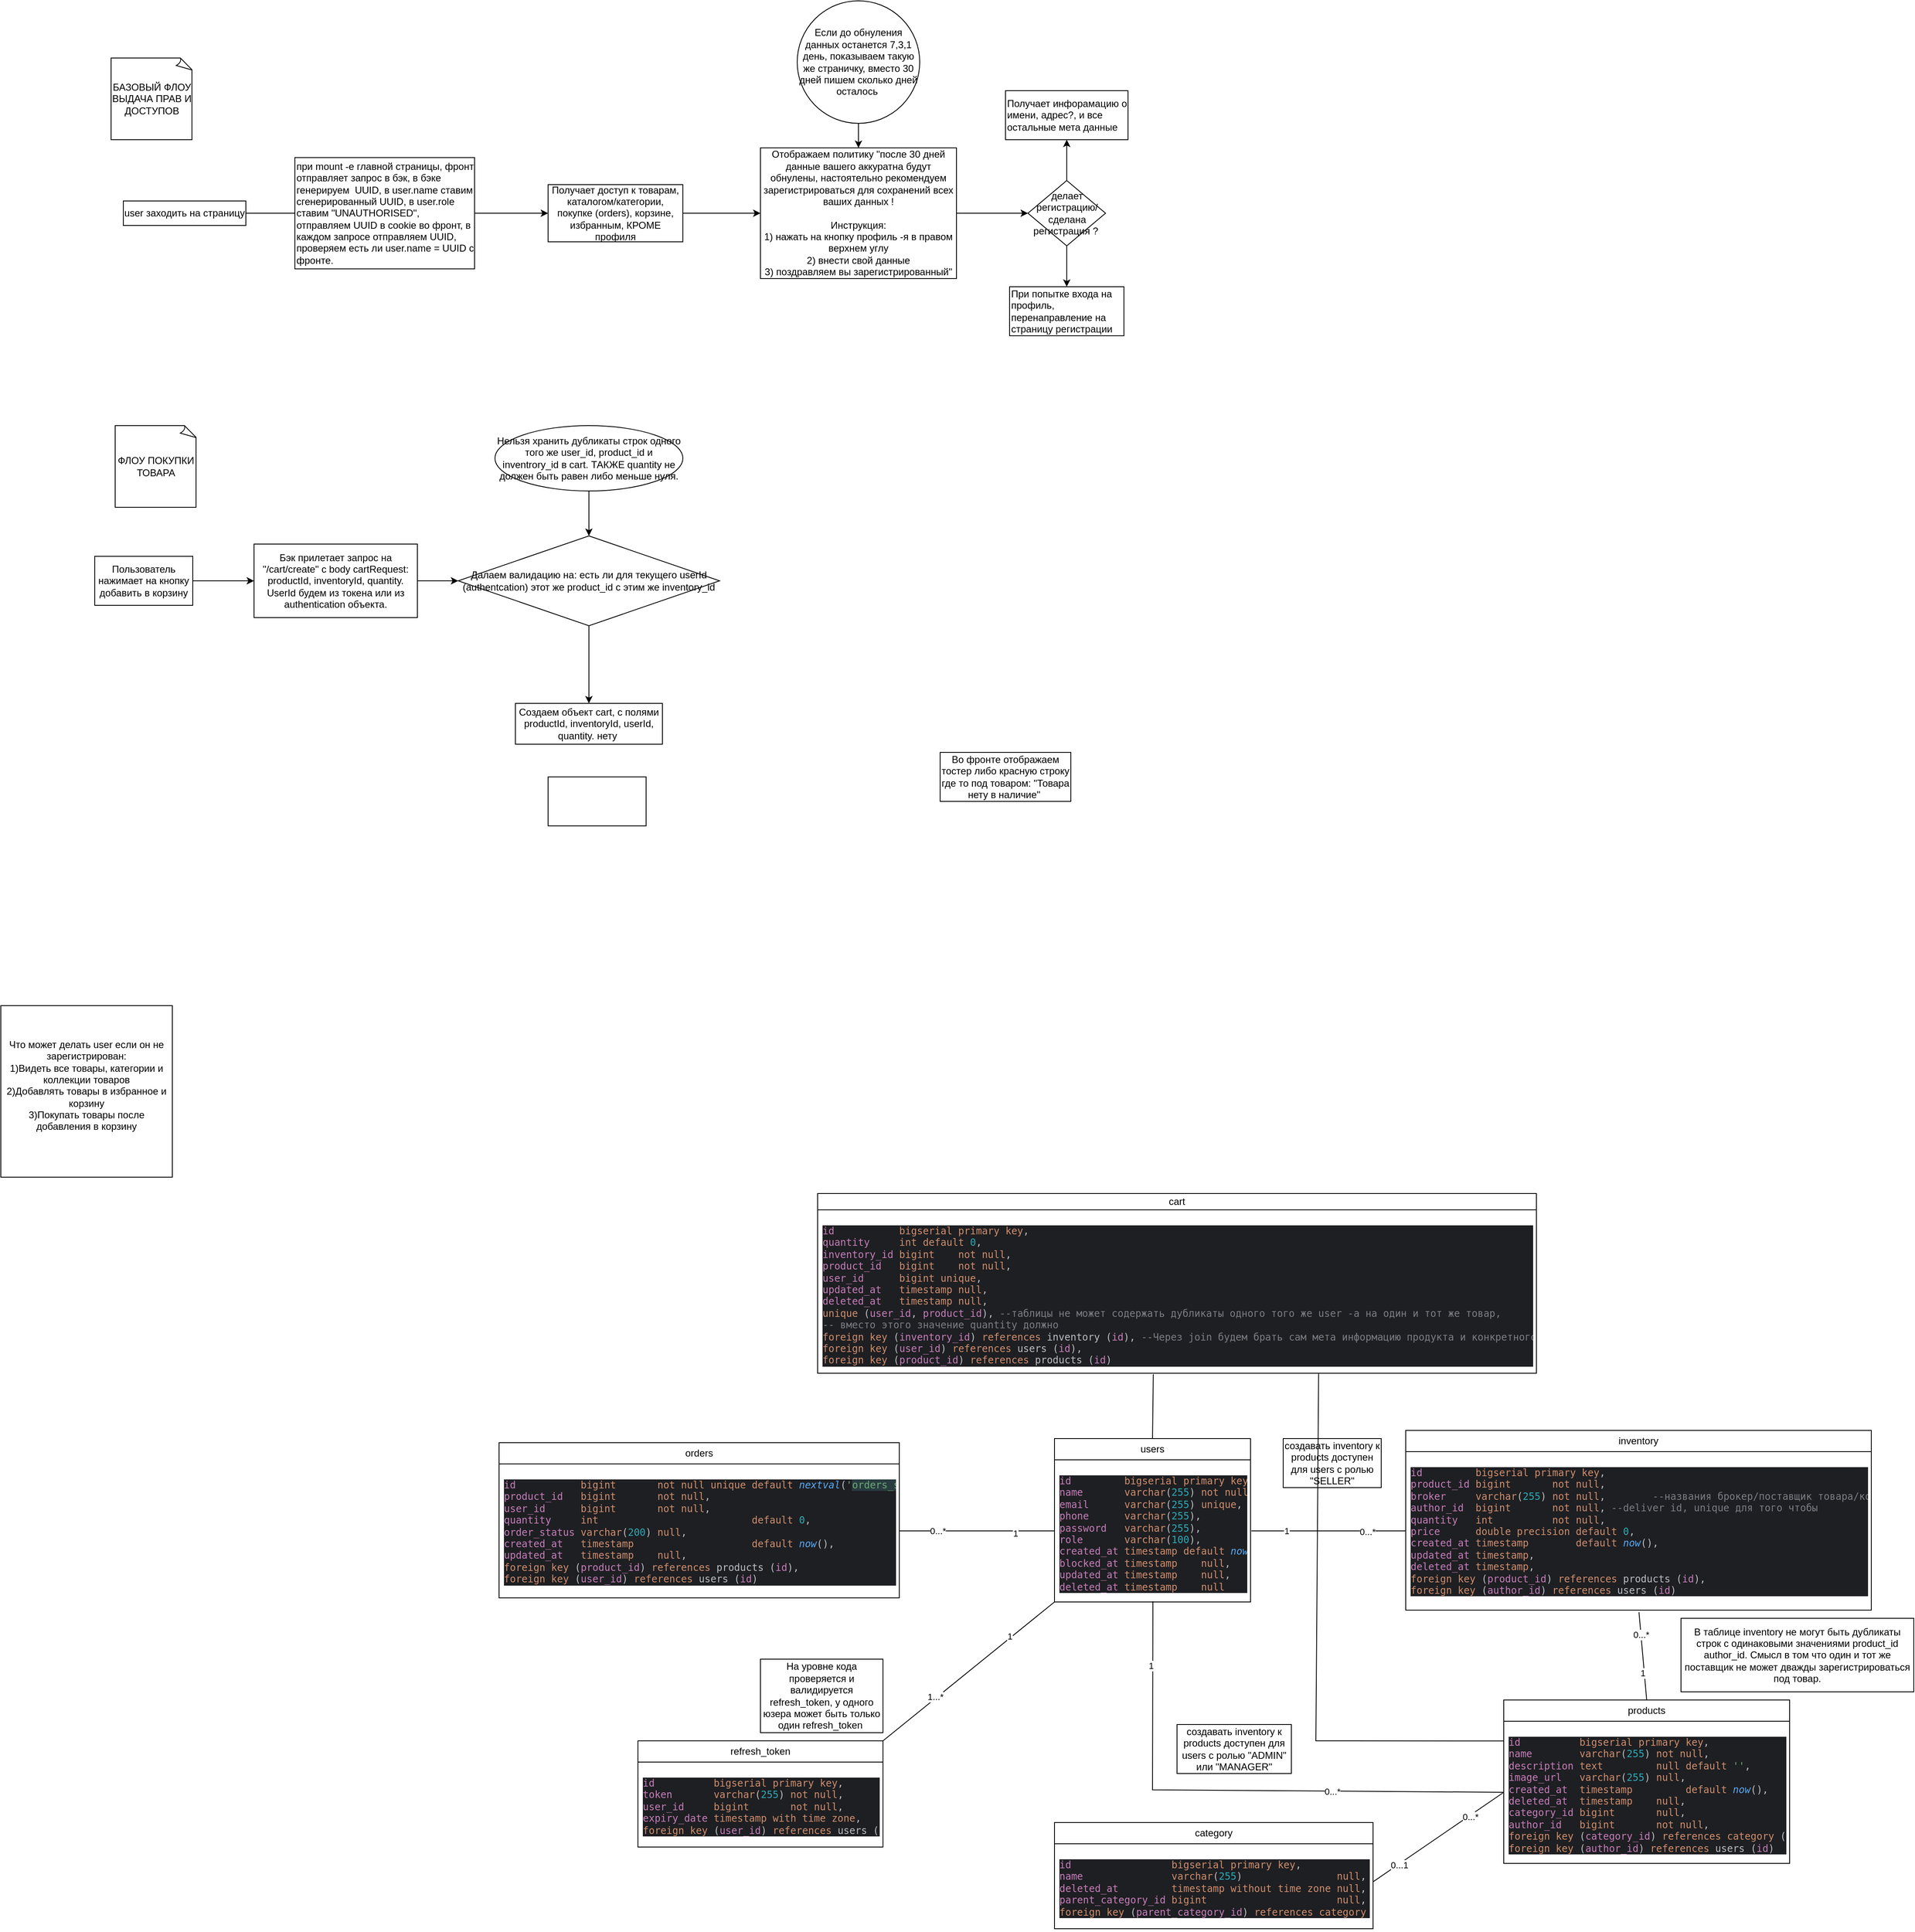 <mxfile version="27.1.1">
  <diagram name="Страница — 1" id="8MGVT2S6RMyuHNywXTan">
    <mxGraphModel dx="2333" dy="3056" grid="1" gridSize="10" guides="1" tooltips="1" connect="1" arrows="1" fold="1" page="1" pageScale="1" pageWidth="827" pageHeight="1169" math="0" shadow="0">
      <root>
        <mxCell id="0" />
        <mxCell id="1" parent="0" />
        <mxCell id="n48tOo-S1rUGBAmjSHUs-1" value="users" style="swimlane;fontStyle=0;childLayout=stackLayout;horizontal=1;startSize=26;fillColor=none;horizontalStack=0;resizeParent=1;resizeParentMax=0;resizeLast=0;collapsible=1;marginBottom=0;whiteSpace=wrap;html=1;" parent="1" vertex="1">
          <mxGeometry x="730" y="580" width="240" height="200" as="geometry" />
        </mxCell>
        <mxCell id="n48tOo-S1rUGBAmjSHUs-2" value="&lt;div style=&quot;background-color:#1e1f22;color:#bcbec4&quot;&gt;&lt;pre style=&quot;font-family:&#39;JetBrains Mono&#39;,monospace;font-size:9,0pt;&quot;&gt;&lt;span style=&quot;color:#c77dbb;&quot;&gt;id         &lt;/span&gt;&lt;span style=&quot;color:#cf8e6d;&quot;&gt;bigserial primary key&lt;/span&gt;,&lt;br&gt;&lt;span style=&quot;color:#c77dbb;&quot;&gt;name       &lt;/span&gt;&lt;span style=&quot;color:#cf8e6d;&quot;&gt;varchar&lt;/span&gt;(&lt;span style=&quot;color:#2aacb8;&quot;&gt;255&lt;/span&gt;) &lt;span style=&quot;color:#cf8e6d;&quot;&gt;not null&lt;/span&gt;,&lt;br&gt;&lt;span style=&quot;color:#c77dbb;&quot;&gt;email      &lt;/span&gt;&lt;span style=&quot;color:#cf8e6d;&quot;&gt;varchar&lt;/span&gt;(&lt;span style=&quot;color:#2aacb8;&quot;&gt;255&lt;/span&gt;) &lt;span style=&quot;color:#cf8e6d;&quot;&gt;unique&lt;/span&gt;,&lt;br&gt;&lt;span style=&quot;color:#c77dbb;&quot;&gt;phone      &lt;/span&gt;&lt;span style=&quot;color:#cf8e6d;&quot;&gt;varchar&lt;/span&gt;(&lt;span style=&quot;color:#2aacb8;&quot;&gt;255&lt;/span&gt;),&lt;br&gt;&lt;span style=&quot;color:#c77dbb;&quot;&gt;password   &lt;/span&gt;&lt;span style=&quot;color:#cf8e6d;&quot;&gt;varchar&lt;/span&gt;(&lt;span style=&quot;color:#2aacb8;&quot;&gt;255&lt;/span&gt;),&lt;br&gt;&lt;span style=&quot;color:#c77dbb;&quot;&gt;role       &lt;/span&gt;&lt;span style=&quot;color:#cf8e6d;&quot;&gt;varchar&lt;/span&gt;(&lt;span style=&quot;color:#2aacb8;&quot;&gt;100&lt;/span&gt;),&lt;br&gt;&lt;span style=&quot;color:#c77dbb;&quot;&gt;created_at &lt;/span&gt;&lt;span style=&quot;color:#cf8e6d;&quot;&gt;timestamp default &lt;/span&gt;&lt;span style=&quot;color:#57aaf7;font-style:italic;&quot;&gt;now&lt;/span&gt;(),&lt;br&gt;&lt;span style=&quot;color:#c77dbb;&quot;&gt;blocked_at &lt;/span&gt;&lt;span style=&quot;color:#cf8e6d;&quot;&gt;timestamp    null&lt;/span&gt;,&lt;br&gt;&lt;span style=&quot;color:#c77dbb;&quot;&gt;updated_at &lt;/span&gt;&lt;span style=&quot;color:#cf8e6d;&quot;&gt;timestamp    null&lt;/span&gt;,&lt;br&gt;&lt;span style=&quot;color:#c77dbb;&quot;&gt;deleted_at &lt;/span&gt;&lt;span style=&quot;color:#cf8e6d;&quot;&gt;timestamp    null&lt;/span&gt;&lt;/pre&gt;&lt;/div&gt;" style="text;strokeColor=none;fillColor=none;align=left;verticalAlign=top;spacingLeft=4;spacingRight=4;overflow=hidden;rotatable=0;points=[[0,0.5],[1,0.5]];portConstraint=eastwest;whiteSpace=wrap;html=1;" parent="n48tOo-S1rUGBAmjSHUs-1" vertex="1">
          <mxGeometry y="26" width="240" height="174" as="geometry" />
        </mxCell>
        <mxCell id="n48tOo-S1rUGBAmjSHUs-5" value="inventory" style="swimlane;fontStyle=0;childLayout=stackLayout;horizontal=1;startSize=26;fillColor=none;horizontalStack=0;resizeParent=1;resizeParentMax=0;resizeLast=0;collapsible=1;marginBottom=0;whiteSpace=wrap;html=1;" parent="1" vertex="1">
          <mxGeometry x="1160" y="570" width="570" height="220" as="geometry" />
        </mxCell>
        <mxCell id="n48tOo-S1rUGBAmjSHUs-6" value="&lt;div style=&quot;background-color: rgb(30, 31, 34); color: rgb(188, 190, 196);&quot;&gt;&lt;pre style=&quot;font-family:&#39;JetBrains Mono&#39;,monospace;font-size:9,0pt;&quot;&gt;&lt;div style=&quot;background-color: rgb(30, 31, 34); color: rgb(188, 190, 196);&quot;&gt;&lt;pre style=&quot;font-family:&#39;JetBrains Mono&#39;,monospace;font-size:9,0pt;&quot;&gt;&lt;span style=&quot;color: rgb(199, 125, 187);&quot;&gt;id         &lt;/span&gt;&lt;span style=&quot;color: rgb(207, 142, 109);&quot;&gt;bigserial primary key&lt;/span&gt;,&lt;br&gt;&lt;span style=&quot;color: rgb(199, 125, 187);&quot;&gt;product_id &lt;/span&gt;&lt;span style=&quot;color: rgb(207, 142, 109);&quot;&gt;bigint       not null&lt;/span&gt;,&lt;br&gt;&lt;span style=&quot;color: rgb(199, 125, 187);&quot;&gt;broker     &lt;/span&gt;&lt;span style=&quot;color: rgb(207, 142, 109);&quot;&gt;varchar&lt;/span&gt;(&lt;span style=&quot;color: rgb(42, 172, 184);&quot;&gt;255&lt;/span&gt;) &lt;span style=&quot;color: rgb(207, 142, 109);&quot;&gt;not null&lt;/span&gt;,        &lt;span style=&quot;color: rgb(122, 126, 133);&quot;&gt;--названия брокер/поставщик товара/компания&lt;br&gt;&lt;/span&gt;&lt;span style=&quot;color: rgb(199, 125, 187);&quot;&gt;author_id  &lt;/span&gt;&lt;span style=&quot;color: rgb(207, 142, 109);&quot;&gt;bigint       not null&lt;/span&gt;, &lt;span style=&quot;color: rgb(122, 126, 133);&quot;&gt;--deliver id, unique для того чтобы&lt;br&gt;&lt;/span&gt;&lt;span style=&quot;color: rgb(199, 125, 187);&quot;&gt;quantity   &lt;/span&gt;&lt;span style=&quot;color: rgb(207, 142, 109);&quot;&gt;int          not null&lt;/span&gt;,&lt;br&gt;&lt;span style=&quot;color: rgb(199, 125, 187);&quot;&gt;price      &lt;/span&gt;&lt;span style=&quot;color: rgb(207, 142, 109);&quot;&gt;double precision default &lt;/span&gt;&lt;span style=&quot;color: rgb(42, 172, 184);&quot;&gt;0&lt;/span&gt;,&lt;br&gt;&lt;span style=&quot;color: rgb(199, 125, 187);&quot;&gt;created_at &lt;/span&gt;&lt;span style=&quot;color: rgb(207, 142, 109);&quot;&gt;timestamp        default &lt;/span&gt;&lt;span style=&quot;color: rgb(87, 170, 247); font-style: italic;&quot;&gt;now&lt;/span&gt;(),&lt;br&gt;&lt;span style=&quot;color: rgb(199, 125, 187);&quot;&gt;updated_at &lt;/span&gt;&lt;span style=&quot;color: rgb(207, 142, 109);&quot;&gt;timestamp&lt;/span&gt;,&lt;br&gt;&lt;span style=&quot;color: rgb(199, 125, 187);&quot;&gt;deleted_at &lt;/span&gt;&lt;span style=&quot;color: rgb(207, 142, 109);&quot;&gt;timestamp&lt;/span&gt;,&lt;br&gt;&lt;span style=&quot;color: rgb(207, 142, 109);&quot;&gt;foreign key &lt;/span&gt;(&lt;span style=&quot;color: rgb(199, 125, 187);&quot;&gt;product_id&lt;/span&gt;) &lt;span style=&quot;color: rgb(207, 142, 109);&quot;&gt;references &lt;/span&gt;products (&lt;span style=&quot;color: rgb(199, 125, 187);&quot;&gt;id&lt;/span&gt;),&lt;br&gt;&lt;span style=&quot;color: rgb(207, 142, 109);&quot;&gt;foreign key &lt;/span&gt;(&lt;span style=&quot;color: rgb(199, 125, 187);&quot;&gt;author_id&lt;/span&gt;) &lt;span style=&quot;color: rgb(207, 142, 109);&quot;&gt;references &lt;/span&gt;users (&lt;span style=&quot;color: rgb(199, 125, 187);&quot;&gt;id&lt;/span&gt;)&lt;br&gt;&lt;/pre&gt;&lt;/div&gt;&lt;/pre&gt;&lt;/div&gt;" style="text;strokeColor=none;fillColor=none;align=left;verticalAlign=top;spacingLeft=4;spacingRight=4;overflow=hidden;rotatable=0;points=[[0,0.5],[1,0.5]];portConstraint=eastwest;whiteSpace=wrap;html=1;" parent="n48tOo-S1rUGBAmjSHUs-5" vertex="1">
          <mxGeometry y="26" width="570" height="194" as="geometry" />
        </mxCell>
        <mxCell id="n48tOo-S1rUGBAmjSHUs-9" value="" style="endArrow=none;html=1;rounded=0;entryX=0;entryY=0.5;entryDx=0;entryDy=0;exitX=1;exitY=0.5;exitDx=0;exitDy=0;" parent="1" target="n48tOo-S1rUGBAmjSHUs-6" edge="1">
          <mxGeometry width="50" height="50" relative="1" as="geometry">
            <mxPoint x="971" y="693" as="sourcePoint" />
            <mxPoint x="1161" y="703" as="targetPoint" />
          </mxGeometry>
        </mxCell>
        <mxCell id="n48tOo-S1rUGBAmjSHUs-11" value="0...*" style="edgeLabel;html=1;align=center;verticalAlign=middle;resizable=0;points=[];" parent="n48tOo-S1rUGBAmjSHUs-9" vertex="1" connectable="0">
          <mxGeometry x="0.503" y="-1" relative="1" as="geometry">
            <mxPoint as="offset" />
          </mxGeometry>
        </mxCell>
        <mxCell id="CAyCC45538xayjlcrZlc-17" value="1" style="edgeLabel;html=1;align=center;verticalAlign=middle;resizable=0;points=[];" parent="n48tOo-S1rUGBAmjSHUs-9" vertex="1" connectable="0">
          <mxGeometry x="-0.552" relative="1" as="geometry">
            <mxPoint as="offset" />
          </mxGeometry>
        </mxCell>
        <mxCell id="n48tOo-S1rUGBAmjSHUs-12" value="category" style="swimlane;fontStyle=0;childLayout=stackLayout;horizontal=1;startSize=26;fillColor=none;horizontalStack=0;resizeParent=1;resizeParentMax=0;resizeLast=0;collapsible=1;marginBottom=0;whiteSpace=wrap;html=1;" parent="1" vertex="1">
          <mxGeometry x="730" y="1050" width="390" height="130" as="geometry" />
        </mxCell>
        <mxCell id="n48tOo-S1rUGBAmjSHUs-13" value="&lt;div style=&quot;background-color:#1e1f22;color:#bcbec4&quot;&gt;&lt;pre style=&quot;font-family:&#39;JetBrains Mono&#39;,monospace;font-size:9,0pt;&quot;&gt;&lt;span style=&quot;color:#c77dbb;&quot;&gt;id                 &lt;/span&gt;&lt;span style=&quot;color:#cf8e6d;&quot;&gt;bigserial primary key&lt;/span&gt;,&lt;br&gt;&lt;span style=&quot;color:#c77dbb;&quot;&gt;name               &lt;/span&gt;&lt;span style=&quot;color:#cf8e6d;&quot;&gt;varchar&lt;/span&gt;(&lt;span style=&quot;color:#2aacb8;&quot;&gt;255&lt;/span&gt;)                &lt;span style=&quot;color:#cf8e6d;&quot;&gt;null&lt;/span&gt;,&lt;br&gt;&lt;span style=&quot;color:#c77dbb;&quot;&gt;deleted_at         &lt;/span&gt;&lt;span style=&quot;color:#cf8e6d;&quot;&gt;timestamp without time zone null&lt;/span&gt;,&lt;br&gt;&lt;span style=&quot;color:#c77dbb;&quot;&gt;parent_category_id &lt;/span&gt;&lt;span style=&quot;color:#cf8e6d;&quot;&gt;bigint                      null&lt;/span&gt;,&lt;br&gt;&lt;span style=&quot;color:#cf8e6d;&quot;&gt;foreign key &lt;/span&gt;(&lt;span style=&quot;color:#c77dbb;&quot;&gt;parent_category_id&lt;/span&gt;) &lt;span style=&quot;color:#cf8e6d;&quot;&gt;references category &lt;/span&gt;(&lt;span style=&quot;color:#c77dbb;&quot;&gt;id&lt;/span&gt;)&lt;br&gt;&lt;/pre&gt;&lt;/div&gt;" style="text;strokeColor=none;fillColor=none;align=left;verticalAlign=top;spacingLeft=4;spacingRight=4;overflow=hidden;rotatable=0;points=[[0,0.5],[1,0.5]];portConstraint=eastwest;whiteSpace=wrap;html=1;" parent="n48tOo-S1rUGBAmjSHUs-12" vertex="1">
          <mxGeometry y="26" width="390" height="104" as="geometry" />
        </mxCell>
        <mxCell id="CAyCC45538xayjlcrZlc-1" value="products" style="swimlane;fontStyle=0;childLayout=stackLayout;horizontal=1;startSize=26;fillColor=none;horizontalStack=0;resizeParent=1;resizeParentMax=0;resizeLast=0;collapsible=1;marginBottom=0;whiteSpace=wrap;html=1;" parent="1" vertex="1">
          <mxGeometry x="1280" y="900" width="350" height="200" as="geometry" />
        </mxCell>
        <mxCell id="CAyCC45538xayjlcrZlc-2" value="&lt;div style=&quot;background-color:#1e1f22;color:#bcbec4&quot;&gt;&lt;pre style=&quot;font-family:&#39;JetBrains Mono&#39;,monospace;font-size:9,0pt;&quot;&gt;&lt;span style=&quot;color:#c77dbb;&quot;&gt;id          &lt;/span&gt;&lt;span style=&quot;color:#cf8e6d;&quot;&gt;bigserial primary key&lt;/span&gt;,&lt;br&gt;&lt;span style=&quot;color:#c77dbb;&quot;&gt;name        &lt;/span&gt;&lt;span style=&quot;color:#cf8e6d;&quot;&gt;varchar&lt;/span&gt;(&lt;span style=&quot;color:#2aacb8;&quot;&gt;255&lt;/span&gt;) &lt;span style=&quot;color:#cf8e6d;&quot;&gt;not null&lt;/span&gt;,&lt;br&gt;&lt;span style=&quot;color:#c77dbb;&quot;&gt;description &lt;/span&gt;&lt;span style=&quot;color:#cf8e6d;&quot;&gt;text         null default &lt;/span&gt;&lt;span style=&quot;color:#6aab73;&quot;&gt;&#39;&#39;&lt;/span&gt;,&lt;br&gt;&lt;span style=&quot;color:#c77dbb;&quot;&gt;image_url   &lt;/span&gt;&lt;span style=&quot;color:#cf8e6d;&quot;&gt;varchar&lt;/span&gt;(&lt;span style=&quot;color:#2aacb8;&quot;&gt;255&lt;/span&gt;) &lt;span style=&quot;color:#cf8e6d;&quot;&gt;null&lt;/span&gt;,&lt;br&gt;&lt;span style=&quot;color:#c77dbb;&quot;&gt;created_at  &lt;/span&gt;&lt;span style=&quot;color:#cf8e6d;&quot;&gt;timestamp         default &lt;/span&gt;&lt;span style=&quot;color:#57aaf7;font-style:italic;&quot;&gt;now&lt;/span&gt;(),&lt;br&gt;&lt;span style=&quot;color:#c77dbb;&quot;&gt;deleted_at  &lt;/span&gt;&lt;span style=&quot;color:#cf8e6d;&quot;&gt;timestamp    null&lt;/span&gt;,&lt;br&gt;&lt;span style=&quot;color:#c77dbb;&quot;&gt;category_id &lt;/span&gt;&lt;span style=&quot;color:#cf8e6d;&quot;&gt;bigint       null&lt;/span&gt;,&lt;br&gt;&lt;span style=&quot;color:#c77dbb;&quot;&gt;author_id   &lt;/span&gt;&lt;span style=&quot;color:#cf8e6d;&quot;&gt;bigint       not null&lt;/span&gt;,&lt;br&gt;&lt;span style=&quot;color:#cf8e6d;&quot;&gt;foreign key &lt;/span&gt;(&lt;span style=&quot;color:#c77dbb;&quot;&gt;category_id&lt;/span&gt;) &lt;span style=&quot;color:#cf8e6d;&quot;&gt;references category &lt;/span&gt;(&lt;span style=&quot;color:#c77dbb;&quot;&gt;id&lt;/span&gt;),&lt;br&gt;&lt;span style=&quot;color:#cf8e6d;&quot;&gt;foreign key &lt;/span&gt;(&lt;span style=&quot;color:#c77dbb;&quot;&gt;author_id&lt;/span&gt;) &lt;span style=&quot;color:#cf8e6d;&quot;&gt;references &lt;/span&gt;users (&lt;span style=&quot;color:#c77dbb;&quot;&gt;id&lt;/span&gt;)&lt;br&gt;&lt;/pre&gt;&lt;/div&gt;" style="text;strokeColor=none;fillColor=none;align=left;verticalAlign=top;spacingLeft=4;spacingRight=4;overflow=hidden;rotatable=0;points=[[0,0.5],[1,0.5]];portConstraint=eastwest;whiteSpace=wrap;html=1;" parent="CAyCC45538xayjlcrZlc-1" vertex="1">
          <mxGeometry y="26" width="350" height="174" as="geometry" />
        </mxCell>
        <mxCell id="CAyCC45538xayjlcrZlc-5" value="" style="endArrow=none;html=1;rounded=0;entryX=0.501;entryY=1.013;entryDx=0;entryDy=0;entryPerimeter=0;exitX=0.5;exitY=0;exitDx=0;exitDy=0;" parent="1" source="CAyCC45538xayjlcrZlc-1" target="n48tOo-S1rUGBAmjSHUs-6" edge="1">
          <mxGeometry width="50" height="50" relative="1" as="geometry">
            <mxPoint x="1390" y="870" as="sourcePoint" />
            <mxPoint x="1440" y="820" as="targetPoint" />
          </mxGeometry>
        </mxCell>
        <mxCell id="CAyCC45538xayjlcrZlc-6" value="0...*" style="edgeLabel;html=1;align=center;verticalAlign=middle;resizable=0;points=[];" parent="CAyCC45538xayjlcrZlc-5" vertex="1" connectable="0">
          <mxGeometry x="0.489" relative="1" as="geometry">
            <mxPoint as="offset" />
          </mxGeometry>
        </mxCell>
        <mxCell id="CAyCC45538xayjlcrZlc-10" value="1" style="edgeLabel;html=1;align=center;verticalAlign=middle;resizable=0;points=[];" parent="CAyCC45538xayjlcrZlc-5" vertex="1" connectable="0">
          <mxGeometry x="-0.381" y="2" relative="1" as="geometry">
            <mxPoint as="offset" />
          </mxGeometry>
        </mxCell>
        <mxCell id="CAyCC45538xayjlcrZlc-11" value="" style="endArrow=none;html=1;rounded=0;exitX=1.001;exitY=0.445;exitDx=0;exitDy=0;exitPerimeter=0;entryX=0;entryY=0.5;entryDx=0;entryDy=0;" parent="1" source="n48tOo-S1rUGBAmjSHUs-13" target="CAyCC45538xayjlcrZlc-2" edge="1">
          <mxGeometry width="50" height="50" relative="1" as="geometry">
            <mxPoint x="1180" y="1020" as="sourcePoint" />
            <mxPoint x="1230" y="970" as="targetPoint" />
          </mxGeometry>
        </mxCell>
        <mxCell id="CAyCC45538xayjlcrZlc-12" value="0...1" style="edgeLabel;html=1;align=center;verticalAlign=middle;resizable=0;points=[];" parent="CAyCC45538xayjlcrZlc-11" vertex="1" connectable="0">
          <mxGeometry x="-0.62" y="-1" relative="1" as="geometry">
            <mxPoint as="offset" />
          </mxGeometry>
        </mxCell>
        <mxCell id="CAyCC45538xayjlcrZlc-13" value="0...*" style="edgeLabel;html=1;align=center;verticalAlign=middle;resizable=0;points=[];" parent="CAyCC45538xayjlcrZlc-11" vertex="1" connectable="0">
          <mxGeometry x="0.477" y="-1" relative="1" as="geometry">
            <mxPoint as="offset" />
          </mxGeometry>
        </mxCell>
        <mxCell id="CAyCC45538xayjlcrZlc-14" value="" style="endArrow=none;html=1;rounded=0;entryX=0;entryY=0.5;entryDx=0;entryDy=0;exitX=0.502;exitY=0.995;exitDx=0;exitDy=0;exitPerimeter=0;" parent="1" source="n48tOo-S1rUGBAmjSHUs-2" target="CAyCC45538xayjlcrZlc-2" edge="1">
          <mxGeometry width="50" height="50" relative="1" as="geometry">
            <mxPoint x="960" y="940" as="sourcePoint" />
            <mxPoint x="1010" y="890" as="targetPoint" />
            <Array as="points">
              <mxPoint x="850" y="1010" />
            </Array>
          </mxGeometry>
        </mxCell>
        <mxCell id="CAyCC45538xayjlcrZlc-15" value="1" style="edgeLabel;html=1;align=center;verticalAlign=middle;resizable=0;points=[];" parent="CAyCC45538xayjlcrZlc-14" vertex="1" connectable="0">
          <mxGeometry x="-0.763" y="-3" relative="1" as="geometry">
            <mxPoint as="offset" />
          </mxGeometry>
        </mxCell>
        <mxCell id="CAyCC45538xayjlcrZlc-27" value="0...*" style="edgeLabel;html=1;align=center;verticalAlign=middle;resizable=0;points=[];" parent="CAyCC45538xayjlcrZlc-14" vertex="1" connectable="0">
          <mxGeometry x="0.363" relative="1" as="geometry">
            <mxPoint as="offset" />
          </mxGeometry>
        </mxCell>
        <mxCell id="CAyCC45538xayjlcrZlc-18" value="orders" style="swimlane;fontStyle=0;childLayout=stackLayout;horizontal=1;startSize=26;fillColor=none;horizontalStack=0;resizeParent=1;resizeParentMax=0;resizeLast=0;collapsible=1;marginBottom=0;whiteSpace=wrap;html=1;" parent="1" vertex="1">
          <mxGeometry x="50" y="585" width="490" height="190" as="geometry" />
        </mxCell>
        <mxCell id="CAyCC45538xayjlcrZlc-19" value="&lt;div style=&quot;background-color: rgb(30, 31, 34); color: rgb(188, 190, 196);&quot;&gt;&lt;pre style=&quot;font-family:&#39;JetBrains Mono&#39;,monospace;font-size:9,0pt;&quot;&gt;&lt;div style=&quot;background-color:#1e1f22;color:#bcbec4&quot;&gt;&lt;pre style=&quot;font-family:&#39;JetBrains Mono&#39;,monospace;font-size:9,0pt;&quot;&gt;&lt;span style=&quot;color:#c77dbb;&quot;&gt;id           &lt;/span&gt;&lt;span style=&quot;color:#cf8e6d;&quot;&gt;bigint       not null unique default &lt;/span&gt;&lt;span style=&quot;color:#57aaf7;font-style:italic;&quot;&gt;nextval&lt;/span&gt;(&lt;span style=&quot;color:#6aab73;&quot;&gt;&#39;&lt;/span&gt;&lt;span style=&quot;color:#6aab73;background-color:#293c40;&quot;&gt;orders_seq&lt;/span&gt;&lt;span style=&quot;color:#6aab73;&quot;&gt;&#39;&lt;/span&gt;),&lt;br&gt;&lt;span style=&quot;color:#c77dbb;&quot;&gt;product_id   &lt;/span&gt;&lt;span style=&quot;color:#cf8e6d;&quot;&gt;bigint       not null&lt;/span&gt;,&lt;br&gt;&lt;span style=&quot;color:#c77dbb;&quot;&gt;user_id      &lt;/span&gt;&lt;span style=&quot;color:#cf8e6d;&quot;&gt;bigint       not null&lt;/span&gt;,&lt;br&gt;&lt;span style=&quot;color:#c77dbb;&quot;&gt;quantity     &lt;/span&gt;&lt;span style=&quot;color:#cf8e6d;&quot;&gt;int                          default &lt;/span&gt;&lt;span style=&quot;color:#2aacb8;&quot;&gt;0&lt;/span&gt;,&lt;br&gt;&lt;span style=&quot;color:#c77dbb;&quot;&gt;order_status &lt;/span&gt;&lt;span style=&quot;color:#cf8e6d;&quot;&gt;varchar&lt;/span&gt;(&lt;span style=&quot;color:#2aacb8;&quot;&gt;200&lt;/span&gt;) &lt;span style=&quot;color:#cf8e6d;&quot;&gt;null&lt;/span&gt;,&lt;br&gt;&lt;span style=&quot;color:#c77dbb;&quot;&gt;created_at   &lt;/span&gt;&lt;span style=&quot;color:#cf8e6d;&quot;&gt;timestamp                    default &lt;/span&gt;&lt;span style=&quot;color:#57aaf7;font-style:italic;&quot;&gt;now&lt;/span&gt;(),&lt;br&gt;&lt;span style=&quot;color:#c77dbb;&quot;&gt;updated_at   &lt;/span&gt;&lt;span style=&quot;color:#cf8e6d;&quot;&gt;timestamp    null&lt;/span&gt;,&lt;br&gt;&lt;span style=&quot;color:#cf8e6d;&quot;&gt;foreign key &lt;/span&gt;(&lt;span style=&quot;color:#c77dbb;&quot;&gt;product_id&lt;/span&gt;) &lt;span style=&quot;color:#cf8e6d;&quot;&gt;references &lt;/span&gt;products (&lt;span style=&quot;color:#c77dbb;&quot;&gt;id&lt;/span&gt;),&lt;br&gt;&lt;span style=&quot;color:#cf8e6d;&quot;&gt;foreign key &lt;/span&gt;(&lt;span style=&quot;color:#c77dbb;&quot;&gt;user_id&lt;/span&gt;) &lt;span style=&quot;color:#cf8e6d;&quot;&gt;references &lt;/span&gt;users (&lt;span style=&quot;color:#c77dbb;&quot;&gt;id&lt;/span&gt;)&lt;br&gt;&lt;/pre&gt;&lt;/div&gt;&lt;/pre&gt;&lt;/div&gt;" style="text;strokeColor=none;fillColor=none;align=left;verticalAlign=top;spacingLeft=4;spacingRight=4;overflow=hidden;rotatable=0;points=[[0,0.5],[1,0.5]];portConstraint=eastwest;whiteSpace=wrap;html=1;" parent="CAyCC45538xayjlcrZlc-18" vertex="1">
          <mxGeometry y="26" width="490" height="164" as="geometry" />
        </mxCell>
        <mxCell id="CAyCC45538xayjlcrZlc-23" value="создавать inventory к products доступен для users с ролью &quot;SELLER&quot;" style="rounded=0;whiteSpace=wrap;html=1;" parent="1" vertex="1">
          <mxGeometry x="1010" y="580" width="120" height="60" as="geometry" />
        </mxCell>
        <mxCell id="CAyCC45538xayjlcrZlc-24" value="" style="endArrow=none;html=1;rounded=0;entryX=0;entryY=0.5;entryDx=0;entryDy=0;exitX=1;exitY=0.5;exitDx=0;exitDy=0;" parent="1" source="CAyCC45538xayjlcrZlc-19" target="n48tOo-S1rUGBAmjSHUs-2" edge="1">
          <mxGeometry width="50" height="50" relative="1" as="geometry">
            <mxPoint x="630" y="710" as="sourcePoint" />
            <mxPoint x="680" y="660" as="targetPoint" />
          </mxGeometry>
        </mxCell>
        <mxCell id="CAyCC45538xayjlcrZlc-25" value="1" style="edgeLabel;html=1;align=center;verticalAlign=middle;resizable=0;points=[];" parent="CAyCC45538xayjlcrZlc-24" vertex="1" connectable="0">
          <mxGeometry x="0.495" y="-3" relative="1" as="geometry">
            <mxPoint as="offset" />
          </mxGeometry>
        </mxCell>
        <mxCell id="CAyCC45538xayjlcrZlc-26" value="0...*" style="edgeLabel;html=1;align=center;verticalAlign=middle;resizable=0;points=[];" parent="CAyCC45538xayjlcrZlc-24" vertex="1" connectable="0">
          <mxGeometry x="-0.507" relative="1" as="geometry">
            <mxPoint as="offset" />
          </mxGeometry>
        </mxCell>
        <mxCell id="CAyCC45538xayjlcrZlc-28" value="создавать inventory к products доступен для users с ролью &quot;ADMIN&quot; или &quot;MANAGER&quot;" style="rounded=0;whiteSpace=wrap;html=1;" parent="1" vertex="1">
          <mxGeometry x="880" y="930" width="140" height="60" as="geometry" />
        </mxCell>
        <mxCell id="CAyCC45538xayjlcrZlc-33" value="refresh_token" style="swimlane;fontStyle=0;childLayout=stackLayout;horizontal=1;startSize=26;fillColor=none;horizontalStack=0;resizeParent=1;resizeParentMax=0;resizeLast=0;collapsible=1;marginBottom=0;whiteSpace=wrap;html=1;" parent="1" vertex="1">
          <mxGeometry x="220" y="950" width="300" height="130" as="geometry" />
        </mxCell>
        <mxCell id="CAyCC45538xayjlcrZlc-34" value="&lt;div style=&quot;background-color:#1e1f22;color:#bcbec4&quot;&gt;&lt;pre style=&quot;font-family:&#39;JetBrains Mono&#39;,monospace;font-size:9,0pt;&quot;&gt;&lt;span style=&quot;color:#c77dbb;&quot;&gt;id          &lt;/span&gt;&lt;span style=&quot;color:#cf8e6d;&quot;&gt;bigserial primary key&lt;/span&gt;,&lt;br&gt;&lt;span style=&quot;color:#c77dbb;&quot;&gt;token       &lt;/span&gt;&lt;span style=&quot;color:#cf8e6d;&quot;&gt;varchar&lt;/span&gt;(&lt;span style=&quot;color:#2aacb8;&quot;&gt;255&lt;/span&gt;) &lt;span style=&quot;color:#cf8e6d;&quot;&gt;not null&lt;/span&gt;,&lt;br&gt;&lt;span style=&quot;color:#c77dbb;&quot;&gt;user_id     &lt;/span&gt;&lt;span style=&quot;color:#cf8e6d;&quot;&gt;bigint       not null&lt;/span&gt;,&lt;br&gt;&lt;span style=&quot;color:#c77dbb;&quot;&gt;expiry_date &lt;/span&gt;&lt;span style=&quot;color:#cf8e6d;&quot;&gt;timestamp with time zone&lt;/span&gt;,&lt;br&gt;&lt;span style=&quot;color:#cf8e6d;&quot;&gt;foreign key &lt;/span&gt;(&lt;span style=&quot;color:#c77dbb;&quot;&gt;user_id&lt;/span&gt;) &lt;span style=&quot;color:#cf8e6d;&quot;&gt;references &lt;/span&gt;users (&lt;span style=&quot;color:#c77dbb;&quot;&gt;id&lt;/span&gt;)&lt;br&gt;&lt;/pre&gt;&lt;/div&gt;" style="text;strokeColor=none;fillColor=none;align=left;verticalAlign=top;spacingLeft=4;spacingRight=4;overflow=hidden;rotatable=0;points=[[0,0.5],[1,0.5]];portConstraint=eastwest;whiteSpace=wrap;html=1;" parent="CAyCC45538xayjlcrZlc-33" vertex="1">
          <mxGeometry y="26" width="300" height="104" as="geometry" />
        </mxCell>
        <mxCell id="CAyCC45538xayjlcrZlc-37" value="" style="endArrow=none;html=1;rounded=0;entryX=0;entryY=1;entryDx=0;entryDy=0;entryPerimeter=0;exitX=1;exitY=0;exitDx=0;exitDy=0;" parent="1" source="CAyCC45538xayjlcrZlc-33" target="n48tOo-S1rUGBAmjSHUs-2" edge="1">
          <mxGeometry width="50" height="50" relative="1" as="geometry">
            <mxPoint x="590" y="910" as="sourcePoint" />
            <mxPoint x="640" y="860" as="targetPoint" />
          </mxGeometry>
        </mxCell>
        <mxCell id="CAyCC45538xayjlcrZlc-38" value="1" style="edgeLabel;html=1;align=center;verticalAlign=middle;resizable=0;points=[];" parent="CAyCC45538xayjlcrZlc-37" vertex="1" connectable="0">
          <mxGeometry x="0.489" y="2" relative="1" as="geometry">
            <mxPoint as="offset" />
          </mxGeometry>
        </mxCell>
        <mxCell id="CAyCC45538xayjlcrZlc-39" value="1...*" style="edgeLabel;html=1;align=center;verticalAlign=middle;resizable=0;points=[];" parent="CAyCC45538xayjlcrZlc-37" vertex="1" connectable="0">
          <mxGeometry x="-0.386" y="2" relative="1" as="geometry">
            <mxPoint as="offset" />
          </mxGeometry>
        </mxCell>
        <mxCell id="CAyCC45538xayjlcrZlc-41" value="На уровне кода проверяется и валидируется refresh_token, у одного юзера может быть только один refresh_token&lt;span style=&quot;background-color: transparent; color: light-dark(rgb(0, 0, 0), rgb(255, 255, 255));&quot;&gt;&amp;nbsp;&lt;/span&gt;" style="rounded=0;whiteSpace=wrap;html=1;" parent="1" vertex="1">
          <mxGeometry x="370" y="850" width="150" height="90" as="geometry" />
        </mxCell>
        <mxCell id="CAyCC45538xayjlcrZlc-42" value="Что может делать user если он не зарегистрирован:&lt;br&gt;1)Видеть все товары, категории и коллекции товаров&lt;br&gt;2)Добавлять товары в избранное и корзину&lt;br&gt;3)Покупать товары после добавления в корзину&lt;div&gt;&lt;br/&gt;&lt;/div&gt;" style="whiteSpace=wrap;html=1;aspect=fixed;" parent="1" vertex="1">
          <mxGeometry x="-560" y="50" width="210" height="210" as="geometry" />
        </mxCell>
        <mxCell id="CAyCC45538xayjlcrZlc-43" value="user заходить на страницу" style="rounded=0;whiteSpace=wrap;html=1;" parent="1" vertex="1">
          <mxGeometry x="-410" y="-935" width="150" height="30" as="geometry" />
        </mxCell>
        <mxCell id="CN-ITaqG8iRPNj5y_a_c-2" style="edgeStyle=orthogonalEdgeStyle;rounded=0;orthogonalLoop=1;jettySize=auto;html=1;" parent="1" source="CAyCC45538xayjlcrZlc-45" target="CAyCC45538xayjlcrZlc-47" edge="1">
          <mxGeometry relative="1" as="geometry" />
        </mxCell>
        <mxCell id="CN-ITaqG8iRPNj5y_a_c-4" style="edgeStyle=orthogonalEdgeStyle;rounded=0;orthogonalLoop=1;jettySize=auto;html=1;entryX=0.5;entryY=1;entryDx=0;entryDy=0;" parent="1" source="CAyCC45538xayjlcrZlc-45" target="CN-ITaqG8iRPNj5y_a_c-3" edge="1">
          <mxGeometry relative="1" as="geometry" />
        </mxCell>
        <mxCell id="CAyCC45538xayjlcrZlc-45" value="делает регистрацию/ сделана регистрация ?&amp;nbsp;" style="rhombus;whiteSpace=wrap;html=1;" parent="1" vertex="1">
          <mxGeometry x="697.5" y="-959.99" width="95" height="80" as="geometry" />
        </mxCell>
        <mxCell id="CAyCC45538xayjlcrZlc-47" value="При попытке входа на профиль, перенаправление на страницу регистрации" style="rounded=0;whiteSpace=wrap;html=1;align=left;" parent="1" vertex="1">
          <mxGeometry x="675" y="-829.99" width="140" height="60" as="geometry" />
        </mxCell>
        <mxCell id="CN-ITaqG8iRPNj5y_a_c-3" value="Получает инфорамацию о имени, адрес?, и все остальные мета данные" style="rounded=0;whiteSpace=wrap;html=1;align=left;" parent="1" vertex="1">
          <mxGeometry x="670" y="-1069.99" width="150" height="60" as="geometry" />
        </mxCell>
        <mxCell id="CN-ITaqG8iRPNj5y_a_c-7" value="" style="endArrow=none;html=1;rounded=0;exitX=1;exitY=0.5;exitDx=0;exitDy=0;entryX=0;entryY=0.5;entryDx=0;entryDy=0;" parent="1" source="CAyCC45538xayjlcrZlc-43" target="CN-ITaqG8iRPNj5y_a_c-9" edge="1">
          <mxGeometry width="50" height="50" relative="1" as="geometry">
            <mxPoint x="-230" y="-890" as="sourcePoint" />
            <mxPoint x="-180" y="-920" as="targetPoint" />
          </mxGeometry>
        </mxCell>
        <mxCell id="CN-ITaqG8iRPNj5y_a_c-18" style="edgeStyle=orthogonalEdgeStyle;rounded=0;orthogonalLoop=1;jettySize=auto;html=1;entryX=0;entryY=0.5;entryDx=0;entryDy=0;" parent="1" source="CN-ITaqG8iRPNj5y_a_c-9" target="CN-ITaqG8iRPNj5y_a_c-17" edge="1">
          <mxGeometry relative="1" as="geometry" />
        </mxCell>
        <mxCell id="CN-ITaqG8iRPNj5y_a_c-9" value="при mount -е главной страницы, фронт отправляет запрос в бэк, в бэке генерируем&amp;nbsp; UUID, в user.name ставим сгенерированный UUID, в user.role ставим &quot;UNAUTHORISED&quot;, отправляем UUID в cookie во фронт, в каждом запросе отправляем UUID, проверяем есть ли user.name = UUID с фронте." style="rounded=0;whiteSpace=wrap;html=1;align=left;" parent="1" vertex="1">
          <mxGeometry x="-200" y="-988.12" width="220" height="136.25" as="geometry" />
        </mxCell>
        <mxCell id="CN-ITaqG8iRPNj5y_a_c-21" style="edgeStyle=orthogonalEdgeStyle;rounded=0;orthogonalLoop=1;jettySize=auto;html=1;entryX=0;entryY=0.5;entryDx=0;entryDy=0;" parent="1" source="CN-ITaqG8iRPNj5y_a_c-11" target="CAyCC45538xayjlcrZlc-45" edge="1">
          <mxGeometry relative="1" as="geometry" />
        </mxCell>
        <mxCell id="CN-ITaqG8iRPNj5y_a_c-11" value="Отображаем политику &quot;после 30 дней данные вашего аккуратна будут обнулены, настоятельно рекомендуем зарегистрироваться для сохранений всех ваших данных !&lt;br&gt;&lt;br&gt;Инструкция:&lt;div&gt;1) нажать на кнопку профиль -я в правом верхнем углу&lt;/div&gt;&lt;div&gt;2) внести свой данные&lt;br&gt;3) поздравляем вы зарегистрированный&quot;&lt;/div&gt;" style="rounded=0;whiteSpace=wrap;html=1;" parent="1" vertex="1">
          <mxGeometry x="370" y="-999.99" width="240" height="160" as="geometry" />
        </mxCell>
        <mxCell id="CN-ITaqG8iRPNj5y_a_c-16" style="edgeStyle=orthogonalEdgeStyle;rounded=0;orthogonalLoop=1;jettySize=auto;html=1;" parent="1" source="CN-ITaqG8iRPNj5y_a_c-13" target="CN-ITaqG8iRPNj5y_a_c-11" edge="1">
          <mxGeometry relative="1" as="geometry" />
        </mxCell>
        <mxCell id="CN-ITaqG8iRPNj5y_a_c-13" value="Если до обнуления данных останется 7,3,1 день, показываем такую же страничку, вместо 30 дней пишем сколько дней осталось&amp;nbsp;" style="ellipse;whiteSpace=wrap;html=1;aspect=fixed;" parent="1" vertex="1">
          <mxGeometry x="415" y="-1180" width="150" height="150" as="geometry" />
        </mxCell>
        <mxCell id="CN-ITaqG8iRPNj5y_a_c-20" style="edgeStyle=orthogonalEdgeStyle;rounded=0;orthogonalLoop=1;jettySize=auto;html=1;entryX=0;entryY=0.5;entryDx=0;entryDy=0;" parent="1" source="CN-ITaqG8iRPNj5y_a_c-17" target="CN-ITaqG8iRPNj5y_a_c-11" edge="1">
          <mxGeometry relative="1" as="geometry" />
        </mxCell>
        <mxCell id="CN-ITaqG8iRPNj5y_a_c-17" value="Получает доступ к товарам, каталогом/категории, покупке (orders), корзине, избранным, КРОМЕ профиля" style="rounded=0;whiteSpace=wrap;html=1;" parent="1" vertex="1">
          <mxGeometry x="110" y="-954.99" width="165" height="70.01" as="geometry" />
        </mxCell>
        <mxCell id="CN-ITaqG8iRPNj5y_a_c-22" value="БАЗОВЫЙ ФЛОУ&lt;br&gt;ВЫДАЧА ПРАВ И ДОСТУПОВ" style="whiteSpace=wrap;html=1;shape=mxgraph.basic.document" parent="1" vertex="1">
          <mxGeometry x="-425" y="-1109.99" width="100" height="100" as="geometry" />
        </mxCell>
        <mxCell id="CN-ITaqG8iRPNj5y_a_c-23" value="ФЛОУ ПОКУПКИ ТОВАРА" style="whiteSpace=wrap;html=1;shape=mxgraph.basic.document" parent="1" vertex="1">
          <mxGeometry x="-420" y="-660" width="100" height="100" as="geometry" />
        </mxCell>
        <mxCell id="CN-ITaqG8iRPNj5y_a_c-27" style="edgeStyle=orthogonalEdgeStyle;rounded=0;orthogonalLoop=1;jettySize=auto;html=1;entryX=0;entryY=0.5;entryDx=0;entryDy=0;" parent="1" source="CN-ITaqG8iRPNj5y_a_c-25" target="CN-ITaqG8iRPNj5y_a_c-26" edge="1">
          <mxGeometry relative="1" as="geometry" />
        </mxCell>
        <mxCell id="CN-ITaqG8iRPNj5y_a_c-25" value="Пользователь нажимает на кнопку добавить в корзину" style="rounded=0;whiteSpace=wrap;html=1;" parent="1" vertex="1">
          <mxGeometry x="-445" y="-500" width="120" height="60" as="geometry" />
        </mxCell>
        <mxCell id="CN-ITaqG8iRPNj5y_a_c-30" style="edgeStyle=orthogonalEdgeStyle;rounded=0;orthogonalLoop=1;jettySize=auto;html=1;" parent="1" source="CN-ITaqG8iRPNj5y_a_c-26" target="CN-ITaqG8iRPNj5y_a_c-29" edge="1">
          <mxGeometry relative="1" as="geometry" />
        </mxCell>
        <mxCell id="CN-ITaqG8iRPNj5y_a_c-26" value="Бэк прилетает запрос на &quot;/cart/create&quot; с body cartRequest:&lt;br&gt;productId, inventoryId, quantity.&lt;br&gt;&lt;div&gt;UserId будем из токена или из authentication объекта.&lt;/div&gt;" style="rounded=0;whiteSpace=wrap;html=1;" parent="1" vertex="1">
          <mxGeometry x="-250" y="-515" width="200" height="90" as="geometry" />
        </mxCell>
        <mxCell id="RbnlZy8a5H5zSunFJgH2-3" style="edgeStyle=orthogonalEdgeStyle;rounded=0;orthogonalLoop=1;jettySize=auto;html=1;entryX=1;entryY=0.5;entryDx=0;entryDy=0;" edge="1" parent="1" source="CN-ITaqG8iRPNj5y_a_c-29" target="CN-ITaqG8iRPNj5y_a_c-38">
          <mxGeometry relative="1" as="geometry" />
        </mxCell>
        <mxCell id="CN-ITaqG8iRPNj5y_a_c-29" value="Далаем валидацию на: есть ли для текущего userId (authentcation) этот же product_id с этим же inventory_id" style="rhombus;whiteSpace=wrap;html=1;" parent="1" vertex="1">
          <mxGeometry y="-525" width="320" height="110" as="geometry" />
        </mxCell>
        <mxCell id="CN-ITaqG8iRPNj5y_a_c-35" value="Во фронте отображаем тостер либо красную строку где то под товаром: &quot;Товара нету в наличие&quot;&amp;nbsp;" style="rounded=0;whiteSpace=wrap;html=1;" parent="1" vertex="1">
          <mxGeometry x="590" y="-260" width="160" height="60" as="geometry" />
        </mxCell>
        <mxCell id="CN-ITaqG8iRPNj5y_a_c-38" value="Создаем объект cart, с полями productId, inventoryId, userId, quantity. нету&amp;nbsp;" style="rounded=0;whiteSpace=wrap;html=1;direction=north;" parent="1" vertex="1">
          <mxGeometry x="70" y="-320" width="180" height="50" as="geometry" />
        </mxCell>
        <mxCell id="RbnlZy8a5H5zSunFJgH2-2" style="edgeStyle=orthogonalEdgeStyle;rounded=0;orthogonalLoop=1;jettySize=auto;html=1;entryX=0.5;entryY=0;entryDx=0;entryDy=0;" edge="1" parent="1" source="CN-ITaqG8iRPNj5y_a_c-39" target="CN-ITaqG8iRPNj5y_a_c-29">
          <mxGeometry relative="1" as="geometry" />
        </mxCell>
        <mxCell id="CN-ITaqG8iRPNj5y_a_c-39" value="Нельзя хранить дубликаты строк одного того же user_id, product_id и inventrory_id в cart. ТАКЖЕ quantity не должен быть равен либо меньше нуля." style="ellipse;whiteSpace=wrap;html=1;" parent="1" vertex="1">
          <mxGeometry x="45" y="-660" width="230" height="80" as="geometry" />
        </mxCell>
        <mxCell id="RbnlZy8a5H5zSunFJgH2-1" value="В таблице inventory не могут быть дубликаты cтрок с одинаковыми значениями product_id author_id. Смысл в том что один и тот же поставщик не может дважды зарегистрироваться под товар." style="rounded=0;whiteSpace=wrap;html=1;" vertex="1" parent="1">
          <mxGeometry x="1497" y="800" width="285" height="90" as="geometry" />
        </mxCell>
        <mxCell id="RbnlZy8a5H5zSunFJgH2-4" value="" style="rounded=0;whiteSpace=wrap;html=1;" vertex="1" parent="1">
          <mxGeometry x="110" y="-230" width="120" height="60" as="geometry" />
        </mxCell>
        <mxCell id="RbnlZy8a5H5zSunFJgH2-5" value="cart" style="swimlane;fontStyle=0;childLayout=stackLayout;horizontal=1;startSize=20;fillColor=none;horizontalStack=0;resizeParent=1;resizeParentMax=0;resizeLast=0;collapsible=1;marginBottom=0;whiteSpace=wrap;html=1;" vertex="1" parent="1">
          <mxGeometry x="440" y="280" width="880" height="220" as="geometry" />
        </mxCell>
        <mxCell id="RbnlZy8a5H5zSunFJgH2-6" value="&lt;div style=&quot;background-color: rgb(30, 31, 34); color: rgb(188, 190, 196);&quot;&gt;&lt;pre style=&quot;font-family:&#39;JetBrains Mono&#39;,monospace;font-size:9,0pt;&quot;&gt;&lt;div style=&quot;background-color:#1e1f22;color:#bcbec4&quot;&gt;&lt;pre style=&quot;font-family:&#39;JetBrains Mono&#39;,monospace;font-size:9,0pt;&quot;&gt;&lt;span style=&quot;color:#c77dbb;&quot;&gt;id           &lt;/span&gt;&lt;span style=&quot;color:#cf8e6d;&quot;&gt;bigserial primary key&lt;/span&gt;,&lt;br&gt;&lt;span style=&quot;color:#c77dbb;&quot;&gt;quantity     &lt;/span&gt;&lt;span style=&quot;color:#cf8e6d;&quot;&gt;int default &lt;/span&gt;&lt;span style=&quot;color:#2aacb8;&quot;&gt;0&lt;/span&gt;,&lt;br&gt;&lt;span style=&quot;color:#c77dbb;&quot;&gt;inventory_id &lt;/span&gt;&lt;span style=&quot;color:#cf8e6d;&quot;&gt;bigint    not null&lt;/span&gt;,&lt;br&gt;&lt;span style=&quot;color:#c77dbb;&quot;&gt;product_id   &lt;/span&gt;&lt;span style=&quot;color:#cf8e6d;&quot;&gt;bigint    not null&lt;/span&gt;,&lt;br&gt;&lt;span style=&quot;color:#c77dbb;&quot;&gt;user_id      &lt;/span&gt;&lt;span style=&quot;color:#cf8e6d;&quot;&gt;bigint unique&lt;/span&gt;,&lt;br&gt;&lt;span style=&quot;color:#c77dbb;&quot;&gt;updated_at   &lt;/span&gt;&lt;span style=&quot;color:#cf8e6d;&quot;&gt;timestamp null&lt;/span&gt;,&lt;br&gt;&lt;span style=&quot;color:#c77dbb;&quot;&gt;deleted_at   &lt;/span&gt;&lt;span style=&quot;color:#cf8e6d;&quot;&gt;timestamp null&lt;/span&gt;,&lt;br&gt;&lt;span style=&quot;color:#cf8e6d;&quot;&gt;unique &lt;/span&gt;(&lt;span style=&quot;color:#c77dbb;&quot;&gt;user_id&lt;/span&gt;, &lt;span style=&quot;color:#c77dbb;&quot;&gt;product_id&lt;/span&gt;), &lt;span style=&quot;color:#7a7e85;&quot;&gt;--таблицы не может содержать дубликаты одного того же user -а на один и тот же товар,&lt;br&gt;&lt;/span&gt;&lt;span style=&quot;color:#7a7e85;&quot;&gt;-- вместо этого значение quantity должно&lt;br&gt;&lt;/span&gt;&lt;span style=&quot;color:#cf8e6d;&quot;&gt;foreign key &lt;/span&gt;(&lt;span style=&quot;color:#c77dbb;&quot;&gt;inventory_id&lt;/span&gt;) &lt;span style=&quot;color:#cf8e6d;&quot;&gt;references &lt;/span&gt;inventory (&lt;span style=&quot;color:#c77dbb;&quot;&gt;id&lt;/span&gt;), &lt;span style=&quot;color:#7a7e85;&quot;&gt;--Через join будем брать сам мета информацию продукта и конкретного поставщика&lt;br&gt;&lt;/span&gt;&lt;span style=&quot;color:#cf8e6d;&quot;&gt;foreign key &lt;/span&gt;(&lt;span style=&quot;color:#c77dbb;&quot;&gt;user_id&lt;/span&gt;) &lt;span style=&quot;color:#cf8e6d;&quot;&gt;references &lt;/span&gt;users (&lt;span style=&quot;color:#c77dbb;&quot;&gt;id&lt;/span&gt;),&lt;br&gt;&lt;span style=&quot;color:#cf8e6d;&quot;&gt;foreign key &lt;/span&gt;(&lt;span style=&quot;color:#c77dbb;&quot;&gt;product_id&lt;/span&gt;) &lt;span style=&quot;color:#cf8e6d;&quot;&gt;references &lt;/span&gt;products (&lt;span style=&quot;color:#c77dbb;&quot;&gt;id&lt;/span&gt;)&lt;br&gt;&lt;/pre&gt;&lt;/div&gt;&lt;/pre&gt;&lt;/div&gt;" style="text;strokeColor=none;fillColor=none;align=left;verticalAlign=top;spacingLeft=4;spacingRight=4;overflow=hidden;rotatable=0;points=[[0,0.5],[1,0.5]];portConstraint=eastwest;whiteSpace=wrap;html=1;" vertex="1" parent="RbnlZy8a5H5zSunFJgH2-5">
          <mxGeometry y="20" width="880" height="200" as="geometry" />
        </mxCell>
        <mxCell id="RbnlZy8a5H5zSunFJgH2-9" value="" style="endArrow=none;html=1;rounded=0;entryX=0.467;entryY=1.006;entryDx=0;entryDy=0;entryPerimeter=0;exitX=0.5;exitY=0;exitDx=0;exitDy=0;" edge="1" parent="1" source="n48tOo-S1rUGBAmjSHUs-1" target="RbnlZy8a5H5zSunFJgH2-6">
          <mxGeometry width="50" height="50" relative="1" as="geometry">
            <mxPoint x="830" y="550" as="sourcePoint" />
            <mxPoint x="880" y="500" as="targetPoint" />
          </mxGeometry>
        </mxCell>
        <mxCell id="RbnlZy8a5H5zSunFJgH2-10" value="" style="endArrow=none;html=1;rounded=0;entryX=0.697;entryY=1.003;entryDx=0;entryDy=0;entryPerimeter=0;exitX=0.001;exitY=0.139;exitDx=0;exitDy=0;exitPerimeter=0;" edge="1" parent="1" source="CAyCC45538xayjlcrZlc-2" target="RbnlZy8a5H5zSunFJgH2-6">
          <mxGeometry width="50" height="50" relative="1" as="geometry">
            <mxPoint x="1060" y="830" as="sourcePoint" />
            <mxPoint x="1110" y="780" as="targetPoint" />
            <Array as="points">
              <mxPoint x="1050" y="950" />
            </Array>
          </mxGeometry>
        </mxCell>
        <mxCell id="RbnlZy8a5H5zSunFJgH2-11" value="&lt;br&gt;&lt;div&gt;&lt;br&gt;&lt;/div&gt;" style="edgeLabel;html=1;align=center;verticalAlign=middle;resizable=0;points=[];" vertex="1" connectable="0" parent="RbnlZy8a5H5zSunFJgH2-10">
          <mxGeometry x="0.9" y="-1" relative="1" as="geometry">
            <mxPoint as="offset" />
          </mxGeometry>
        </mxCell>
      </root>
    </mxGraphModel>
  </diagram>
</mxfile>
